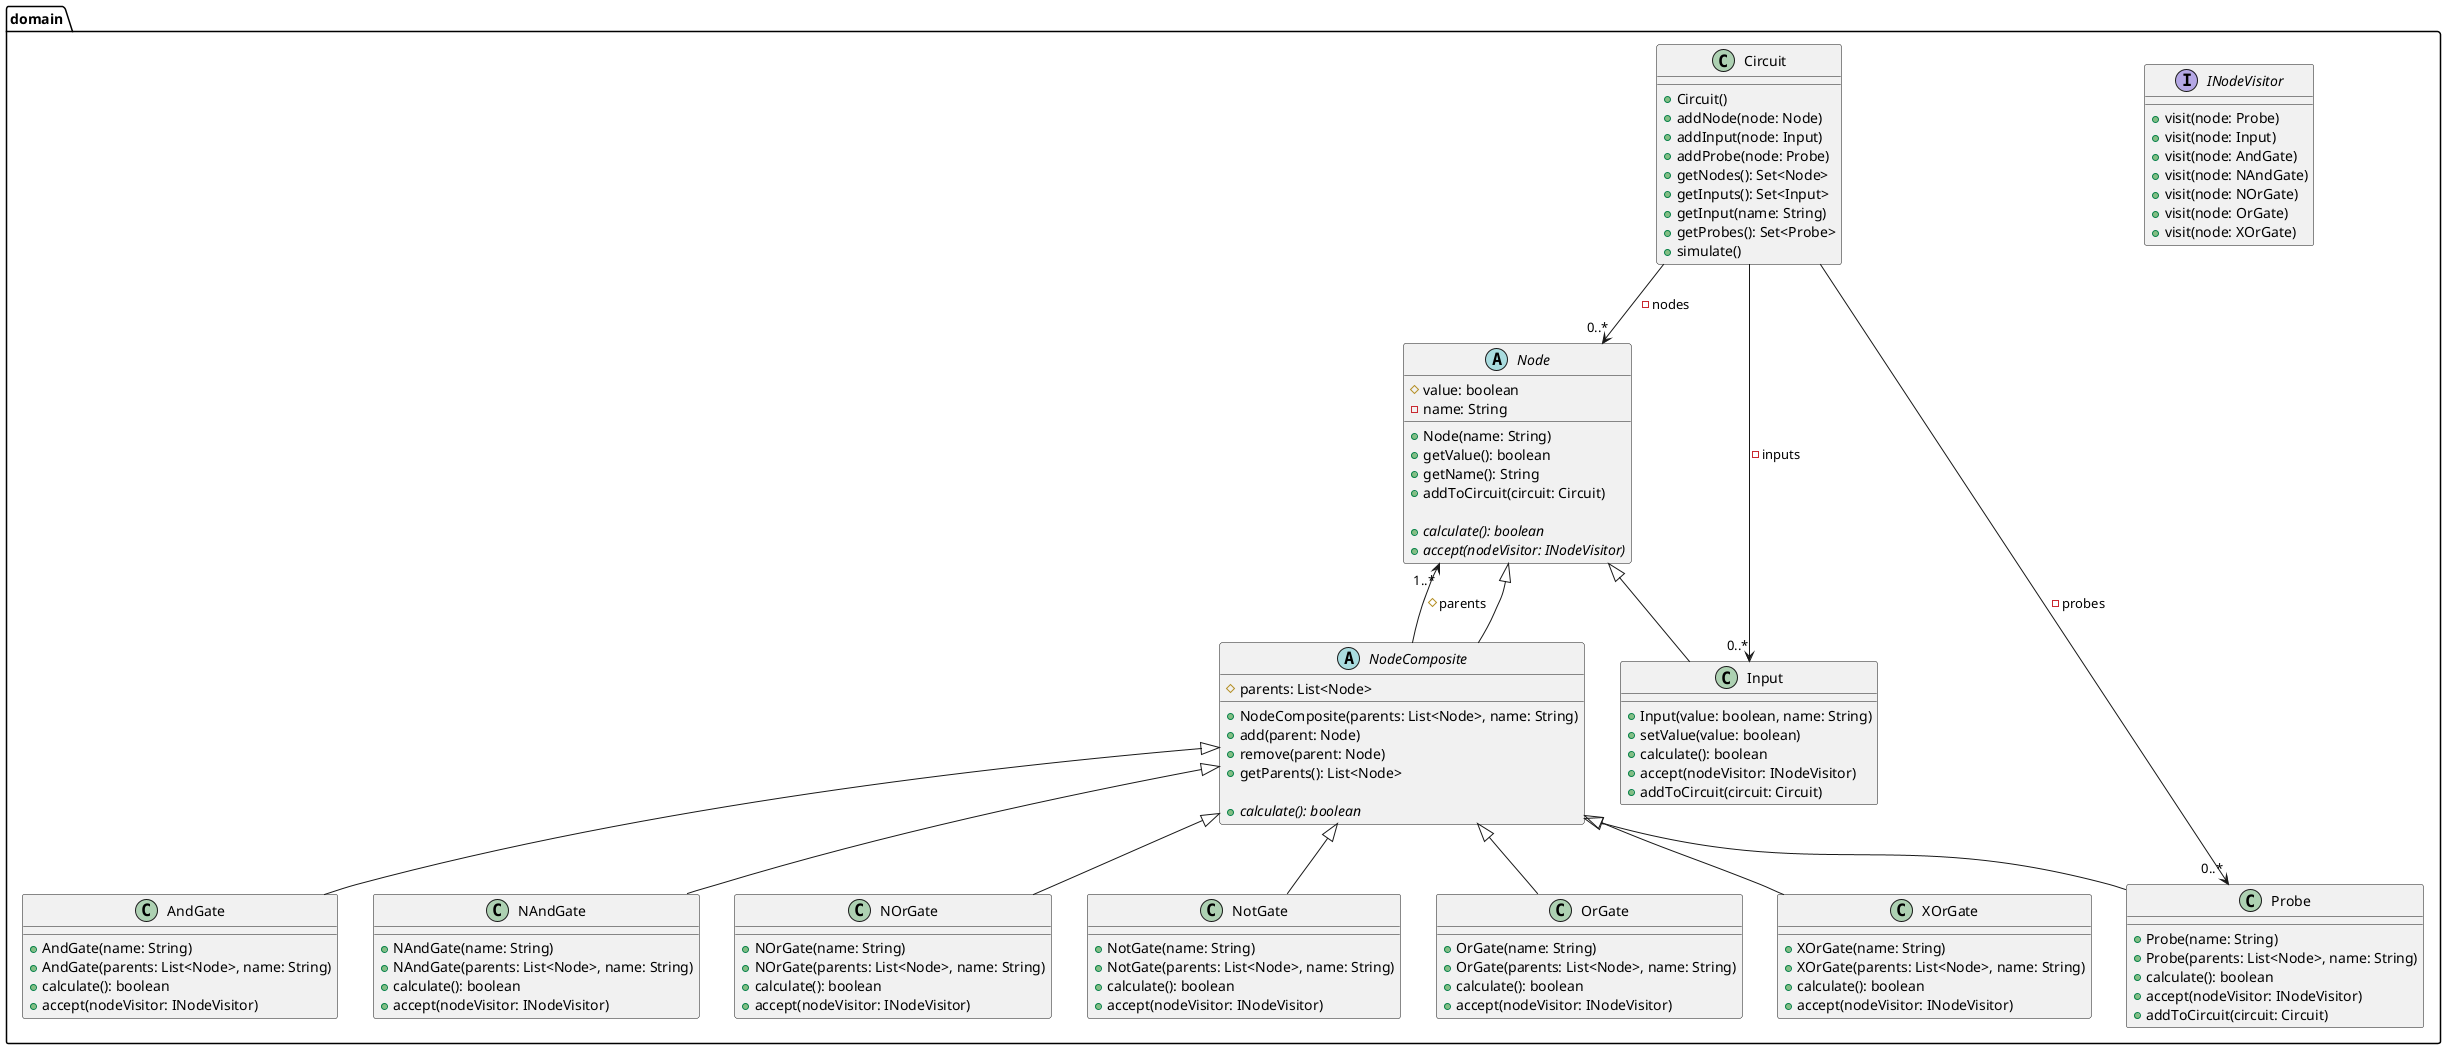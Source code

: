 @startuml

package domain {
    abstract class Node {
        #value: boolean
        -name: String

        +Node(name: String)
        +getValue(): boolean
        +getName(): String
        +addToCircuit(circuit: Circuit)

        +{abstract}calculate(): boolean
        +{abstract}accept(nodeVisitor: INodeVisitor)
    }

    abstract class NodeComposite extends Node {
        #parents: List<Node>

        +NodeComposite(parents: List<Node>, name: String)
        +add(parent: Node)
        +remove(parent: Node)
        +getParents(): List<Node>

        +{abstract}calculate(): boolean
    }
    NodeComposite " " --> "1..*" Node : #parents

    interface INodeVisitor {
        +visit(node: Probe)
        +visit(node: Input)
        +visit(node: AndGate)
        +visit(node: NAndGate)
        +visit(node: NOrGate)
        +visit(node: OrGate)
        +visit(node: XOrGate)
    }

    class Circuit {
        +Circuit()
        +addNode(node: Node)
        +addInput(node: Input)
        +addProbe(node: Probe)
        +getNodes(): Set<Node>
        +getInputs(): Set<Input>
        +getInput(name: String)
        +getProbes(): Set<Probe>
        +simulate()
    }
    Circuit " " --> "0..*" Node : -nodes
    Circuit " " --> "0..*" Input : -inputs
    Circuit " " --> "0..*" Probe : -probes

    class Input extends Node {
        +Input(value: boolean, name: String)
        +setValue(value: boolean)
        +calculate(): boolean
        +accept(nodeVisitor: INodeVisitor)
        +addToCircuit(circuit: Circuit)
    }

    class Probe extends NodeComposite {
        +Probe(name: String)
        +Probe(parents: List<Node>, name: String)
        +calculate(): boolean
        +accept(nodeVisitor: INodeVisitor)
        +addToCircuit(circuit: Circuit)
    }

    class AndGate extends NodeComposite {
        +AndGate(name: String)
        +AndGate(parents: List<Node>, name: String)
        +calculate(): boolean
        +accept(nodeVisitor: INodeVisitor)
    }

    class NAndGate extends NodeComposite {
        +NAndGate(name: String)
        +NAndGate(parents: List<Node>, name: String)
        +calculate(): boolean
        +accept(nodeVisitor: INodeVisitor)
    }

    class NOrGate extends NodeComposite {
        +NOrGate(name: String)
        +NOrGate(parents: List<Node>, name: String)
        +calculate(): boolean
        +accept(nodeVisitor: INodeVisitor)
    }

    class NotGate extends NodeComposite {
        +NotGate(name: String)
        +NotGate(parents: List<Node>, name: String)
        +calculate(): boolean
        +accept(nodeVisitor: INodeVisitor)
    }

    class OrGate extends NodeComposite {
        +OrGate(name: String)
        +OrGate(parents: List<Node>, name: String)
        +calculate(): boolean
        +accept(nodeVisitor: INodeVisitor)
    }

    class XOrGate extends NodeComposite {
        +XOrGate(name: String)
        +XOrGate(parents: List<Node>, name: String)
        +calculate(): boolean
        +accept(nodeVisitor: INodeVisitor)
    }
}

@enduml
